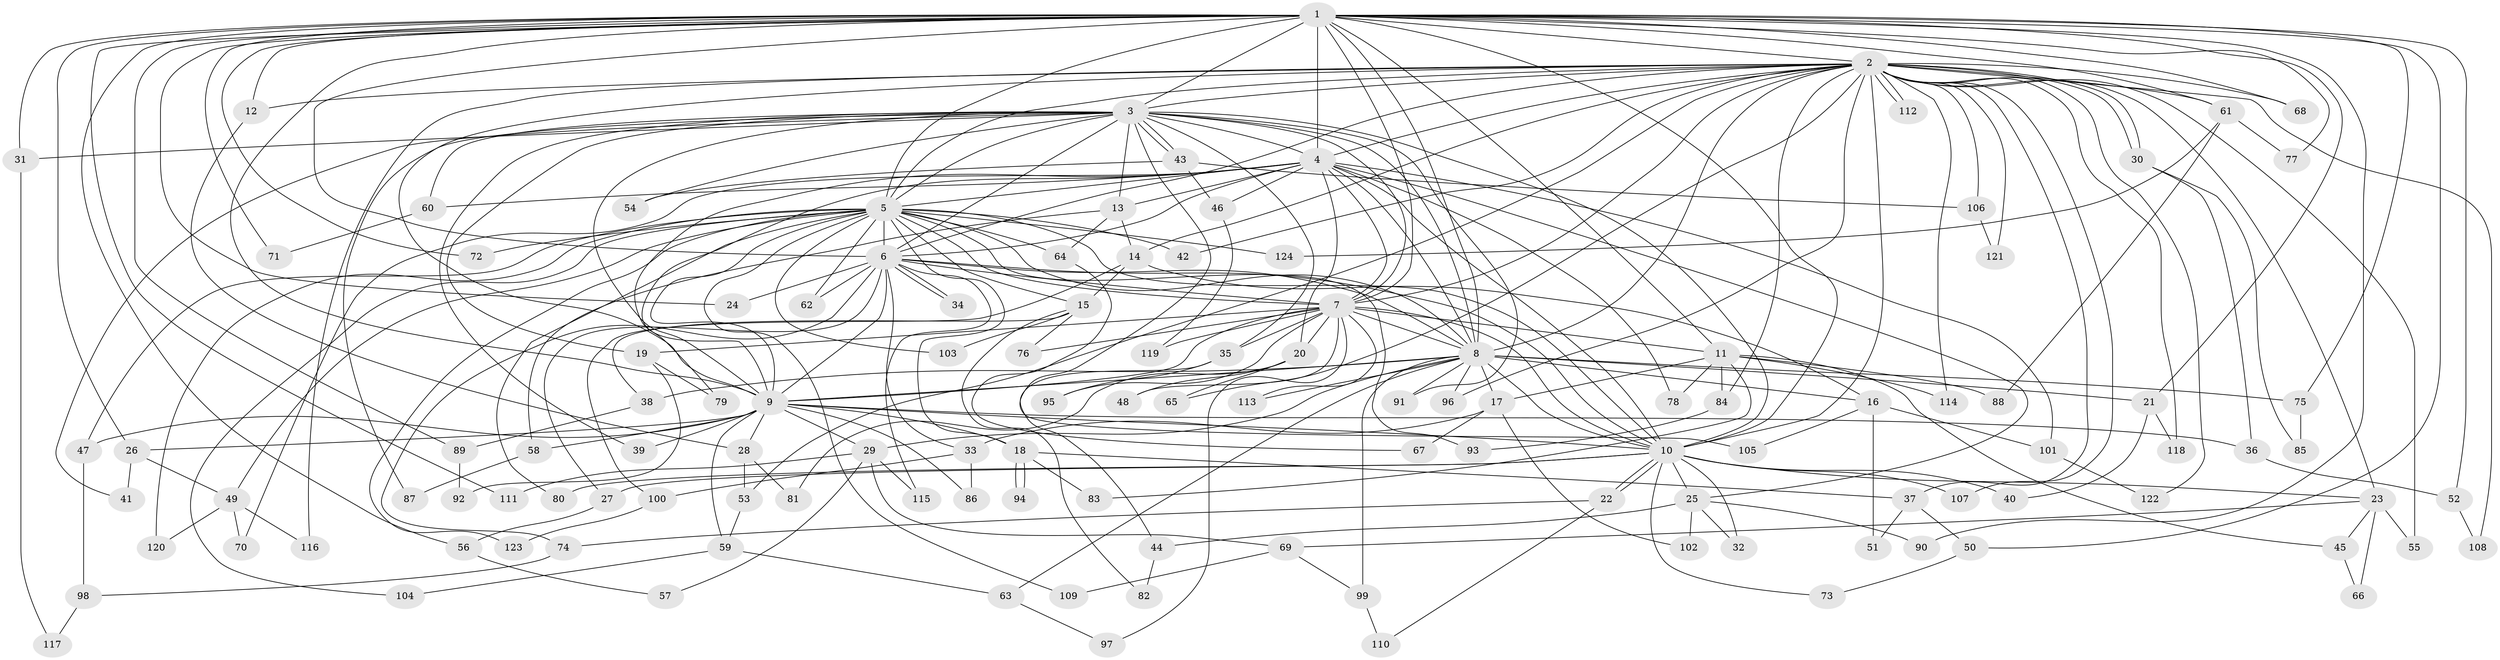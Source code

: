 // Generated by graph-tools (version 1.1) at 2025/43/03/09/25 04:43:44]
// undirected, 124 vertices, 273 edges
graph export_dot {
graph [start="1"]
  node [color=gray90,style=filled];
  1;
  2;
  3;
  4;
  5;
  6;
  7;
  8;
  9;
  10;
  11;
  12;
  13;
  14;
  15;
  16;
  17;
  18;
  19;
  20;
  21;
  22;
  23;
  24;
  25;
  26;
  27;
  28;
  29;
  30;
  31;
  32;
  33;
  34;
  35;
  36;
  37;
  38;
  39;
  40;
  41;
  42;
  43;
  44;
  45;
  46;
  47;
  48;
  49;
  50;
  51;
  52;
  53;
  54;
  55;
  56;
  57;
  58;
  59;
  60;
  61;
  62;
  63;
  64;
  65;
  66;
  67;
  68;
  69;
  70;
  71;
  72;
  73;
  74;
  75;
  76;
  77;
  78;
  79;
  80;
  81;
  82;
  83;
  84;
  85;
  86;
  87;
  88;
  89;
  90;
  91;
  92;
  93;
  94;
  95;
  96;
  97;
  98;
  99;
  100;
  101;
  102;
  103;
  104;
  105;
  106;
  107;
  108;
  109;
  110;
  111;
  112;
  113;
  114;
  115;
  116;
  117;
  118;
  119;
  120;
  121;
  122;
  123;
  124;
  1 -- 2;
  1 -- 3;
  1 -- 4;
  1 -- 5;
  1 -- 6;
  1 -- 7;
  1 -- 8;
  1 -- 9;
  1 -- 10;
  1 -- 11;
  1 -- 12;
  1 -- 21;
  1 -- 24;
  1 -- 26;
  1 -- 31;
  1 -- 50;
  1 -- 52;
  1 -- 56;
  1 -- 61;
  1 -- 68;
  1 -- 71;
  1 -- 72;
  1 -- 75;
  1 -- 77;
  1 -- 89;
  1 -- 90;
  1 -- 111;
  2 -- 3;
  2 -- 4;
  2 -- 5;
  2 -- 6;
  2 -- 7;
  2 -- 8;
  2 -- 9;
  2 -- 10;
  2 -- 12;
  2 -- 14;
  2 -- 23;
  2 -- 30;
  2 -- 30;
  2 -- 37;
  2 -- 42;
  2 -- 53;
  2 -- 55;
  2 -- 61;
  2 -- 65;
  2 -- 68;
  2 -- 84;
  2 -- 96;
  2 -- 106;
  2 -- 107;
  2 -- 108;
  2 -- 112;
  2 -- 112;
  2 -- 114;
  2 -- 116;
  2 -- 118;
  2 -- 121;
  2 -- 122;
  3 -- 4;
  3 -- 5;
  3 -- 6;
  3 -- 7;
  3 -- 8;
  3 -- 9;
  3 -- 10;
  3 -- 13;
  3 -- 19;
  3 -- 31;
  3 -- 35;
  3 -- 39;
  3 -- 41;
  3 -- 43;
  3 -- 43;
  3 -- 54;
  3 -- 60;
  3 -- 87;
  3 -- 91;
  3 -- 105;
  4 -- 5;
  4 -- 6;
  4 -- 7;
  4 -- 8;
  4 -- 9;
  4 -- 10;
  4 -- 13;
  4 -- 20;
  4 -- 25;
  4 -- 46;
  4 -- 60;
  4 -- 70;
  4 -- 78;
  4 -- 79;
  4 -- 101;
  5 -- 6;
  5 -- 7;
  5 -- 8;
  5 -- 9;
  5 -- 10;
  5 -- 15;
  5 -- 18;
  5 -- 42;
  5 -- 47;
  5 -- 49;
  5 -- 62;
  5 -- 64;
  5 -- 72;
  5 -- 80;
  5 -- 93;
  5 -- 103;
  5 -- 104;
  5 -- 109;
  5 -- 120;
  5 -- 123;
  5 -- 124;
  6 -- 7;
  6 -- 8;
  6 -- 9;
  6 -- 10;
  6 -- 24;
  6 -- 27;
  6 -- 33;
  6 -- 34;
  6 -- 34;
  6 -- 62;
  6 -- 74;
  6 -- 115;
  7 -- 8;
  7 -- 9;
  7 -- 10;
  7 -- 11;
  7 -- 19;
  7 -- 20;
  7 -- 35;
  7 -- 48;
  7 -- 76;
  7 -- 95;
  7 -- 97;
  7 -- 113;
  7 -- 119;
  8 -- 9;
  8 -- 10;
  8 -- 16;
  8 -- 17;
  8 -- 21;
  8 -- 29;
  8 -- 38;
  8 -- 63;
  8 -- 75;
  8 -- 91;
  8 -- 96;
  8 -- 99;
  8 -- 113;
  9 -- 10;
  9 -- 18;
  9 -- 26;
  9 -- 28;
  9 -- 29;
  9 -- 36;
  9 -- 39;
  9 -- 47;
  9 -- 58;
  9 -- 59;
  9 -- 86;
  10 -- 22;
  10 -- 22;
  10 -- 23;
  10 -- 25;
  10 -- 27;
  10 -- 32;
  10 -- 40;
  10 -- 73;
  10 -- 80;
  10 -- 107;
  11 -- 17;
  11 -- 45;
  11 -- 78;
  11 -- 83;
  11 -- 84;
  11 -- 88;
  11 -- 114;
  12 -- 28;
  13 -- 14;
  13 -- 58;
  13 -- 64;
  14 -- 15;
  14 -- 16;
  14 -- 100;
  15 -- 38;
  15 -- 76;
  15 -- 82;
  15 -- 103;
  16 -- 51;
  16 -- 101;
  16 -- 105;
  17 -- 33;
  17 -- 67;
  17 -- 102;
  18 -- 37;
  18 -- 83;
  18 -- 94;
  18 -- 94;
  19 -- 79;
  19 -- 92;
  20 -- 48;
  20 -- 65;
  20 -- 81;
  21 -- 40;
  21 -- 118;
  22 -- 74;
  22 -- 110;
  23 -- 45;
  23 -- 55;
  23 -- 66;
  23 -- 69;
  25 -- 32;
  25 -- 44;
  25 -- 90;
  25 -- 102;
  26 -- 41;
  26 -- 49;
  27 -- 56;
  28 -- 53;
  28 -- 81;
  29 -- 57;
  29 -- 69;
  29 -- 111;
  29 -- 115;
  30 -- 36;
  30 -- 85;
  31 -- 117;
  33 -- 86;
  33 -- 100;
  35 -- 44;
  35 -- 95;
  36 -- 52;
  37 -- 50;
  37 -- 51;
  38 -- 89;
  43 -- 46;
  43 -- 54;
  43 -- 106;
  44 -- 82;
  45 -- 66;
  46 -- 119;
  47 -- 98;
  49 -- 70;
  49 -- 116;
  49 -- 120;
  50 -- 73;
  52 -- 108;
  53 -- 59;
  56 -- 57;
  58 -- 87;
  59 -- 63;
  59 -- 104;
  60 -- 71;
  61 -- 77;
  61 -- 88;
  61 -- 124;
  63 -- 97;
  64 -- 67;
  69 -- 99;
  69 -- 109;
  74 -- 98;
  75 -- 85;
  84 -- 93;
  89 -- 92;
  98 -- 117;
  99 -- 110;
  100 -- 123;
  101 -- 122;
  106 -- 121;
}

